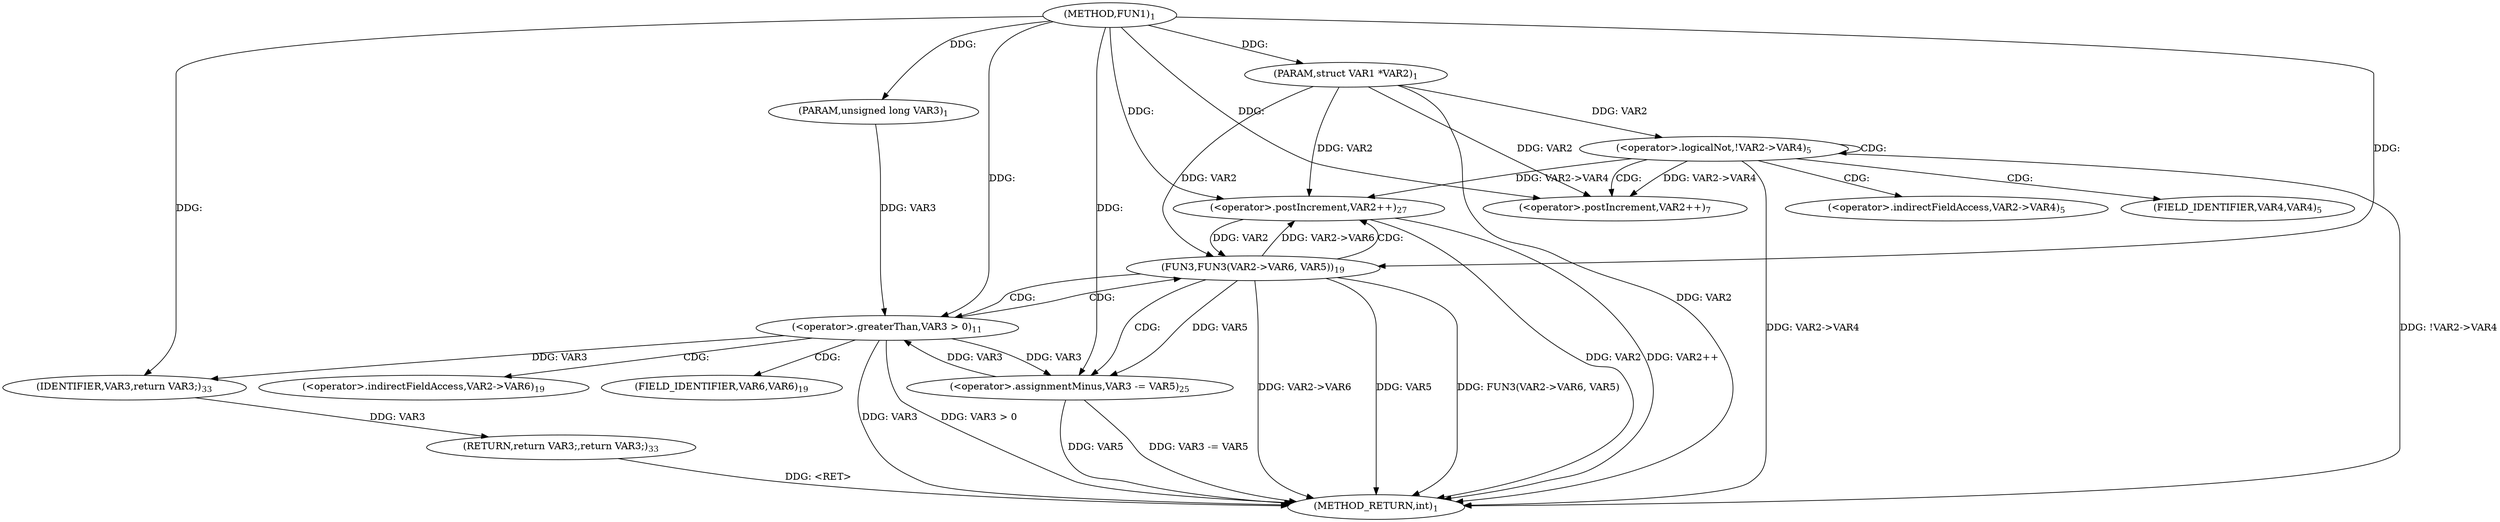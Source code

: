 digraph "FUN1" {  
"8" [label = <(METHOD,FUN1)<SUB>1</SUB>> ]
"40" [label = <(METHOD_RETURN,int)<SUB>1</SUB>> ]
"9" [label = <(PARAM,struct VAR1 *VAR2)<SUB>1</SUB>> ]
"10" [label = <(PARAM,unsigned long VAR3)<SUB>1</SUB>> ]
"38" [label = <(RETURN,return VAR3;,return VAR3;)<SUB>33</SUB>> ]
"13" [label = <(&lt;operator&gt;.logicalNot,!VAR2-&gt;VAR4)<SUB>5</SUB>> ]
"17" [label = <(&lt;operator&gt;.postIncrement,VAR2++)<SUB>7</SUB>> ]
"20" [label = <(&lt;operator&gt;.greaterThan,VAR3 &gt; 0)<SUB>11</SUB>> ]
"39" [label = <(IDENTIFIER,VAR3,return VAR3;)<SUB>33</SUB>> ]
"33" [label = <(&lt;operator&gt;.assignmentMinus,VAR3 -= VAR5)<SUB>25</SUB>> ]
"36" [label = <(&lt;operator&gt;.postIncrement,VAR2++)<SUB>27</SUB>> ]
"26" [label = <(FUN3,FUN3(VAR2-&gt;VAR6, VAR5))<SUB>19</SUB>> ]
"14" [label = <(&lt;operator&gt;.indirectFieldAccess,VAR2-&gt;VAR4)<SUB>5</SUB>> ]
"16" [label = <(FIELD_IDENTIFIER,VAR4,VAR4)<SUB>5</SUB>> ]
"27" [label = <(&lt;operator&gt;.indirectFieldAccess,VAR2-&gt;VAR6)<SUB>19</SUB>> ]
"29" [label = <(FIELD_IDENTIFIER,VAR6,VAR6)<SUB>19</SUB>> ]
  "38" -> "40"  [ label = "DDG: &lt;RET&gt;"] 
  "9" -> "40"  [ label = "DDG: VAR2"] 
  "13" -> "40"  [ label = "DDG: VAR2-&gt;VAR4"] 
  "13" -> "40"  [ label = "DDG: !VAR2-&gt;VAR4"] 
  "20" -> "40"  [ label = "DDG: VAR3"] 
  "20" -> "40"  [ label = "DDG: VAR3 &gt; 0"] 
  "26" -> "40"  [ label = "DDG: VAR2-&gt;VAR6"] 
  "26" -> "40"  [ label = "DDG: VAR5"] 
  "26" -> "40"  [ label = "DDG: FUN3(VAR2-&gt;VAR6, VAR5)"] 
  "33" -> "40"  [ label = "DDG: VAR5"] 
  "33" -> "40"  [ label = "DDG: VAR3 -= VAR5"] 
  "36" -> "40"  [ label = "DDG: VAR2"] 
  "36" -> "40"  [ label = "DDG: VAR2++"] 
  "8" -> "9"  [ label = "DDG: "] 
  "8" -> "10"  [ label = "DDG: "] 
  "39" -> "38"  [ label = "DDG: VAR3"] 
  "20" -> "39"  [ label = "DDG: VAR3"] 
  "8" -> "39"  [ label = "DDG: "] 
  "9" -> "13"  [ label = "DDG: VAR2"] 
  "9" -> "17"  [ label = "DDG: VAR2"] 
  "13" -> "17"  [ label = "DDG: VAR2-&gt;VAR4"] 
  "8" -> "17"  [ label = "DDG: "] 
  "10" -> "20"  [ label = "DDG: VAR3"] 
  "33" -> "20"  [ label = "DDG: VAR3"] 
  "8" -> "20"  [ label = "DDG: "] 
  "26" -> "33"  [ label = "DDG: VAR5"] 
  "8" -> "33"  [ label = "DDG: "] 
  "20" -> "33"  [ label = "DDG: VAR3"] 
  "9" -> "36"  [ label = "DDG: VAR2"] 
  "13" -> "36"  [ label = "DDG: VAR2-&gt;VAR4"] 
  "26" -> "36"  [ label = "DDG: VAR2-&gt;VAR6"] 
  "8" -> "36"  [ label = "DDG: "] 
  "9" -> "26"  [ label = "DDG: VAR2"] 
  "36" -> "26"  [ label = "DDG: VAR2"] 
  "8" -> "26"  [ label = "DDG: "] 
  "13" -> "16"  [ label = "CDG: "] 
  "13" -> "17"  [ label = "CDG: "] 
  "13" -> "13"  [ label = "CDG: "] 
  "13" -> "14"  [ label = "CDG: "] 
  "20" -> "29"  [ label = "CDG: "] 
  "20" -> "26"  [ label = "CDG: "] 
  "20" -> "27"  [ label = "CDG: "] 
  "26" -> "33"  [ label = "CDG: "] 
  "26" -> "36"  [ label = "CDG: "] 
  "26" -> "20"  [ label = "CDG: "] 
}
